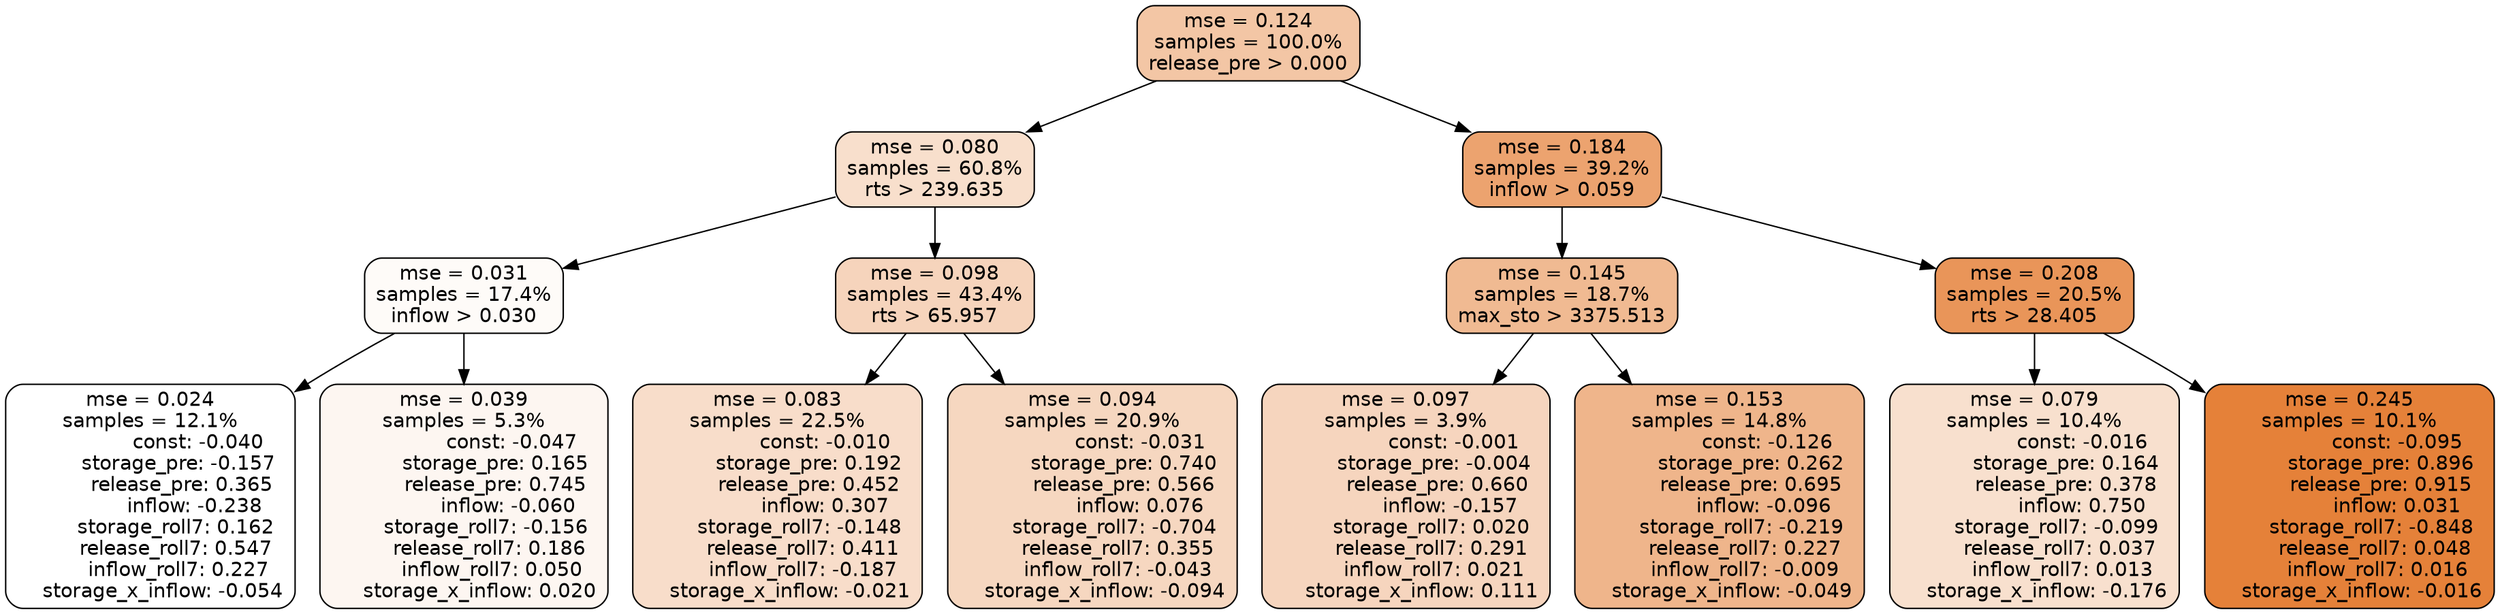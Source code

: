 digraph tree {
node [shape=rectangle, style="filled, rounded", color="black", fontname=helvetica] ;
edge [fontname=helvetica] ;
	"0" [label="mse = 0.124
samples = 100.0%
release_pre > 0.000", fillcolor="#f3c6a5"]
	"1" [label="mse = 0.080
samples = 60.8%
rts > 239.635", fillcolor="#f8dfcc"]
	"8" [label="mse = 0.184
samples = 39.2%
inflow > 0.059", fillcolor="#eca36f"]
	"5" [label="mse = 0.031
samples = 17.4%
inflow > 0.030", fillcolor="#fefbf8"]
	"2" [label="mse = 0.098
samples = 43.4%
rts > 65.957", fillcolor="#f6d4bc"]
	"9" [label="mse = 0.145
samples = 18.7%
max_sto > 3375.513", fillcolor="#f0ba92"]
	"12" [label="mse = 0.208
samples = 20.5%
rts > 28.405", fillcolor="#e99559"]
	"6" [label="mse = 0.024
samples = 12.1%
               const: -0.040
         storage_pre: -0.157
          release_pre: 0.365
              inflow: -0.238
        storage_roll7: 0.162
        release_roll7: 0.547
         inflow_roll7: 0.227
    storage_x_inflow: -0.054", fillcolor="#ffffff"]
	"7" [label="mse = 0.039
samples = 5.3%
               const: -0.047
          storage_pre: 0.165
          release_pre: 0.745
              inflow: -0.060
       storage_roll7: -0.156
        release_roll7: 0.186
         inflow_roll7: 0.050
     storage_x_inflow: 0.020", fillcolor="#fdf6f1"]
	"3" [label="mse = 0.083
samples = 22.5%
               const: -0.010
          storage_pre: 0.192
          release_pre: 0.452
               inflow: 0.307
       storage_roll7: -0.148
        release_roll7: 0.411
        inflow_roll7: -0.187
    storage_x_inflow: -0.021", fillcolor="#f8ddca"]
	"4" [label="mse = 0.094
samples = 20.9%
               const: -0.031
          storage_pre: 0.740
          release_pre: 0.566
               inflow: 0.076
       storage_roll7: -0.704
        release_roll7: 0.355
        inflow_roll7: -0.043
    storage_x_inflow: -0.094", fillcolor="#f6d7c0"]
	"11" [label="mse = 0.097
samples = 3.9%
               const: -0.001
         storage_pre: -0.004
          release_pre: 0.660
              inflow: -0.157
        storage_roll7: 0.020
        release_roll7: 0.291
         inflow_roll7: 0.021
     storage_x_inflow: 0.111", fillcolor="#f6d5be"]
	"10" [label="mse = 0.153
samples = 14.8%
               const: -0.126
          storage_pre: 0.262
          release_pre: 0.695
              inflow: -0.096
       storage_roll7: -0.219
        release_roll7: 0.227
        inflow_roll7: -0.009
    storage_x_inflow: -0.049", fillcolor="#efb58b"]
	"13" [label="mse = 0.079
samples = 10.4%
               const: -0.016
          storage_pre: 0.164
          release_pre: 0.378
               inflow: 0.750
       storage_roll7: -0.099
        release_roll7: 0.037
         inflow_roll7: 0.013
    storage_x_inflow: -0.176", fillcolor="#f8e0ce"]
	"14" [label="mse = 0.245
samples = 10.1%
               const: -0.095
          storage_pre: 0.896
          release_pre: 0.915
               inflow: 0.031
       storage_roll7: -0.848
        release_roll7: 0.048
         inflow_roll7: 0.016
    storage_x_inflow: -0.016", fillcolor="#e58139"]

	"0" -> "1"
	"0" -> "8"
	"1" -> "2"
	"1" -> "5"
	"8" -> "9"
	"8" -> "12"
	"5" -> "6"
	"5" -> "7"
	"2" -> "3"
	"2" -> "4"
	"9" -> "10"
	"9" -> "11"
	"12" -> "13"
	"12" -> "14"
}